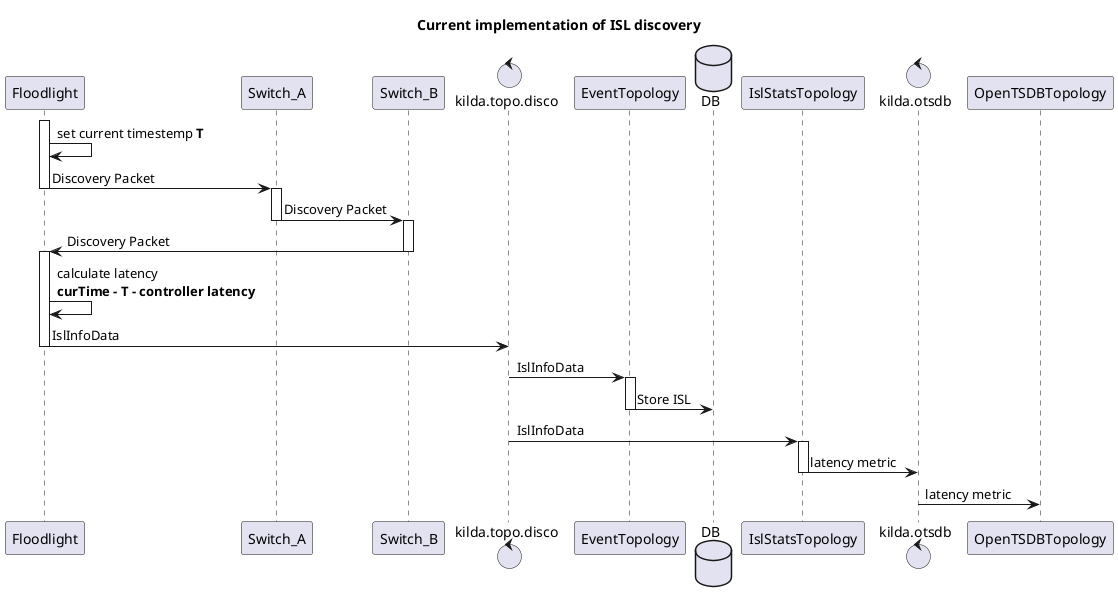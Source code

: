 @startuml
title Current implementation of ISL discovery


participant Floodlight as FL
participant Switch_A as SWA
participant Switch_B as SWB
control kilda.topo.disco as DI
participant EventTopology as EV
database DB
participant IslStatsTopology as ST
control kilda.otsdb as OTSDB
participant OpenTSDBTopology as OTOP


activate FL
FL -> FL : set current timestemp **T**
FL -> SWA : Discovery Packet
deactivate FL
activate SWA
SWA -> SWB : Discovery Packet
deactivate SWA
activate SWB
SWB -> FL : Discovery Packet
deactivate SWB
activate FL
FL -> FL : calculate latency \n**curTime - T - controller latency**
FL -> DI : IslInfoData
deactivate FL
DI -> EV : IslInfoData
activate EV
EV -> DB : Store ISL
deactivate EV

DI -> ST : IslInfoData
activate ST
ST -> OTSDB : latency metric
deactivate ST
OTSDB -> OTOP : latency metric

@enduml
